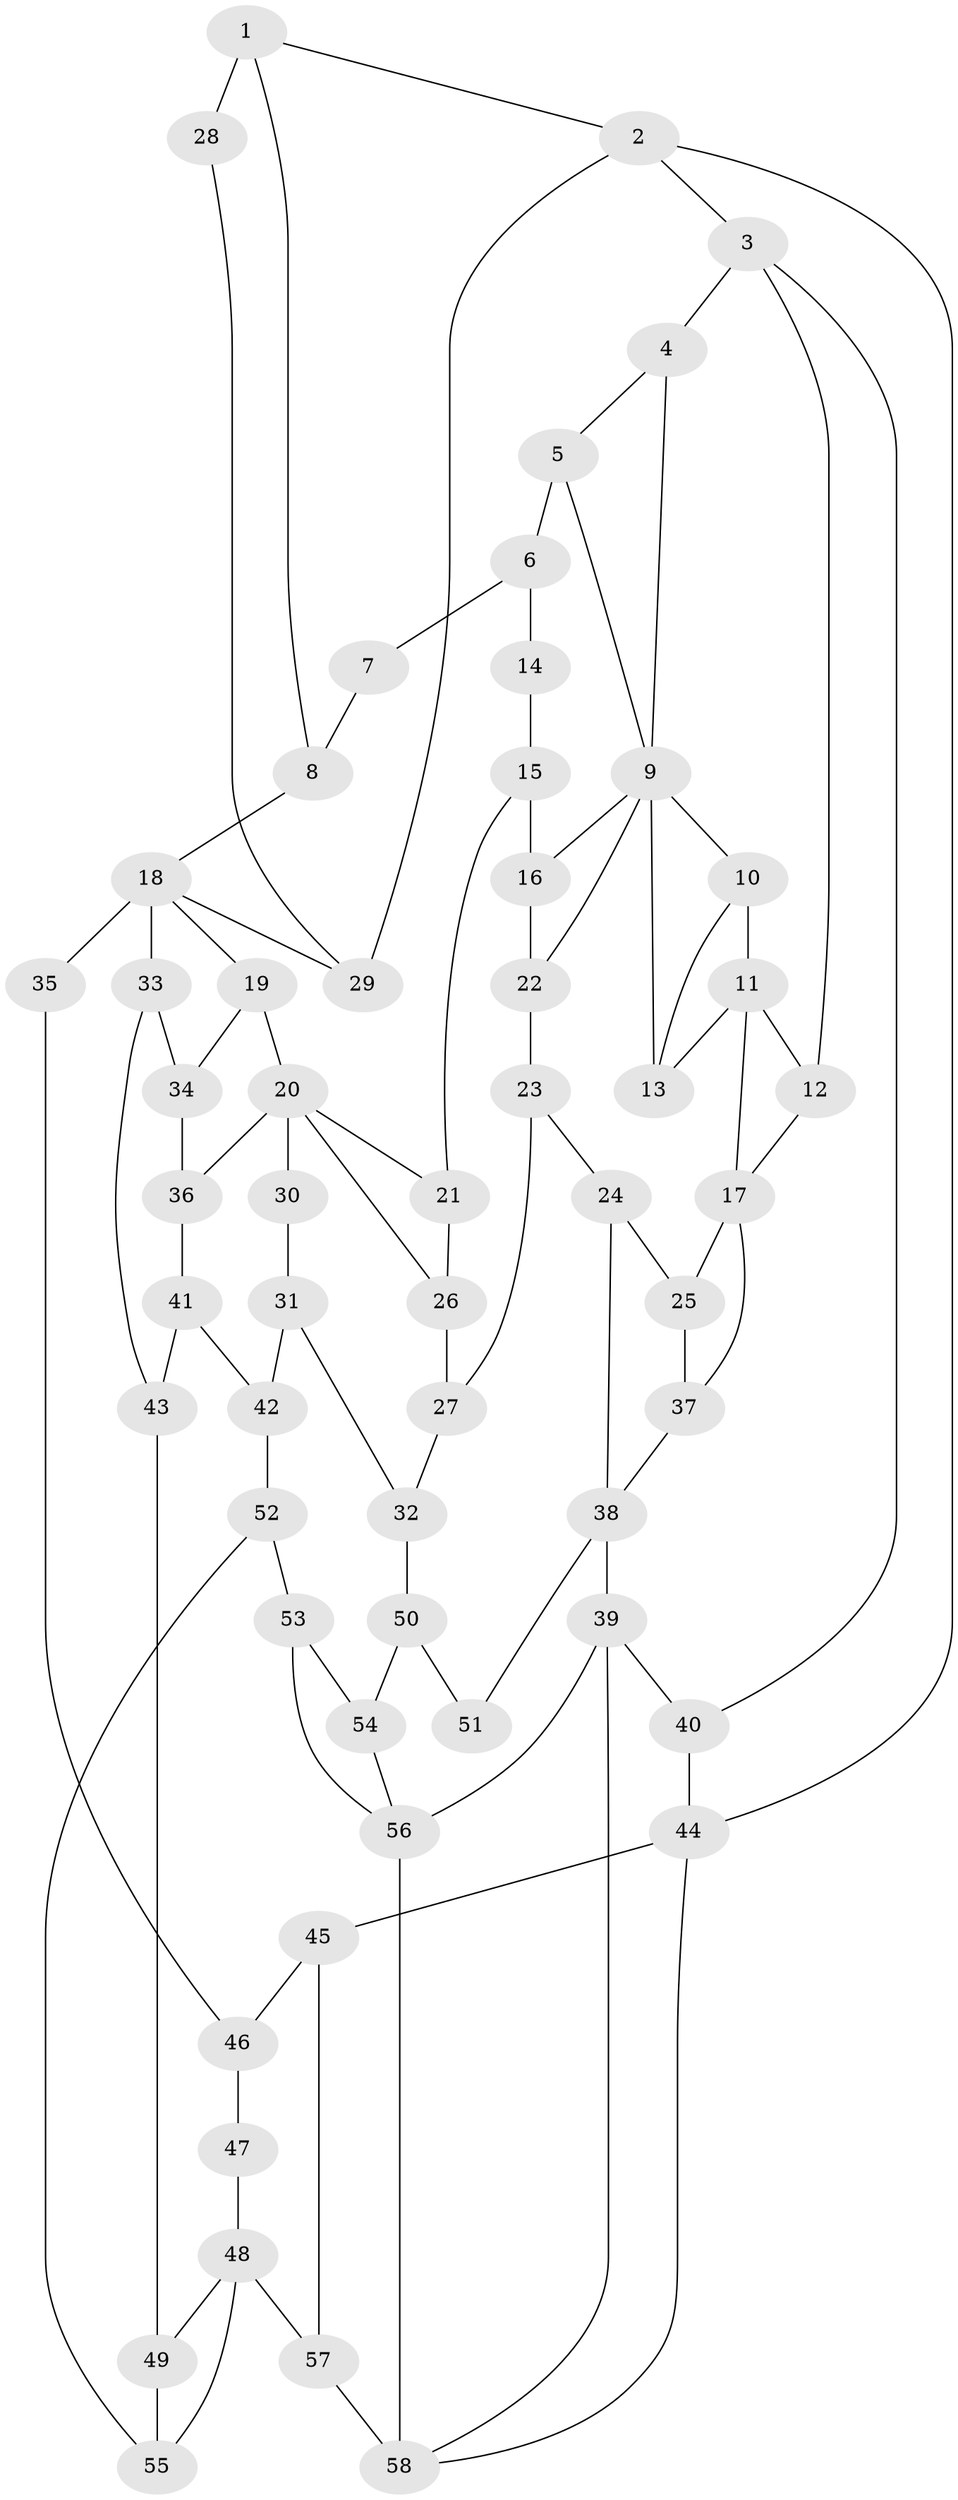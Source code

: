 // original degree distribution, {3: 0.020833333333333332, 5: 0.5416666666666666, 6: 0.20833333333333334, 4: 0.22916666666666666}
// Generated by graph-tools (version 1.1) at 2025/54/03/04/25 22:54:29]
// undirected, 58 vertices, 92 edges
graph export_dot {
  node [color=gray90,style=filled];
  1;
  2;
  3;
  4;
  5;
  6;
  7;
  8;
  9;
  10;
  11;
  12;
  13;
  14;
  15;
  16;
  17;
  18;
  19;
  20;
  21;
  22;
  23;
  24;
  25;
  26;
  27;
  28;
  29;
  30;
  31;
  32;
  33;
  34;
  35;
  36;
  37;
  38;
  39;
  40;
  41;
  42;
  43;
  44;
  45;
  46;
  47;
  48;
  49;
  50;
  51;
  52;
  53;
  54;
  55;
  56;
  57;
  58;
  1 -- 2 [weight=1.0];
  1 -- 8 [weight=1.0];
  1 -- 28 [weight=2.0];
  2 -- 3 [weight=1.0];
  2 -- 29 [weight=1.0];
  2 -- 44 [weight=1.0];
  3 -- 4 [weight=1.0];
  3 -- 12 [weight=1.0];
  3 -- 40 [weight=1.0];
  4 -- 5 [weight=1.0];
  4 -- 9 [weight=1.0];
  5 -- 6 [weight=2.0];
  5 -- 9 [weight=1.0];
  6 -- 7 [weight=2.0];
  6 -- 14 [weight=2.0];
  7 -- 8 [weight=1.0];
  8 -- 18 [weight=1.0];
  9 -- 10 [weight=1.0];
  9 -- 13 [weight=1.0];
  9 -- 16 [weight=1.0];
  9 -- 22 [weight=1.0];
  10 -- 11 [weight=1.0];
  10 -- 13 [weight=1.0];
  11 -- 12 [weight=1.0];
  11 -- 13 [weight=1.0];
  11 -- 17 [weight=3.0];
  12 -- 17 [weight=1.0];
  14 -- 15 [weight=1.0];
  15 -- 16 [weight=1.0];
  15 -- 21 [weight=1.0];
  16 -- 22 [weight=1.0];
  17 -- 25 [weight=1.0];
  17 -- 37 [weight=1.0];
  18 -- 19 [weight=1.0];
  18 -- 29 [weight=1.0];
  18 -- 33 [weight=1.0];
  18 -- 35 [weight=2.0];
  19 -- 20 [weight=1.0];
  19 -- 34 [weight=1.0];
  20 -- 21 [weight=1.0];
  20 -- 26 [weight=1.0];
  20 -- 30 [weight=2.0];
  20 -- 36 [weight=1.0];
  21 -- 26 [weight=1.0];
  22 -- 23 [weight=1.0];
  23 -- 24 [weight=1.0];
  23 -- 27 [weight=1.0];
  24 -- 25 [weight=1.0];
  24 -- 38 [weight=1.0];
  25 -- 37 [weight=1.0];
  26 -- 27 [weight=1.0];
  27 -- 32 [weight=1.0];
  28 -- 29 [weight=1.0];
  30 -- 31 [weight=1.0];
  31 -- 32 [weight=1.0];
  31 -- 42 [weight=1.0];
  32 -- 50 [weight=1.0];
  33 -- 34 [weight=1.0];
  33 -- 43 [weight=1.0];
  34 -- 36 [weight=1.0];
  35 -- 46 [weight=1.0];
  36 -- 41 [weight=1.0];
  37 -- 38 [weight=1.0];
  38 -- 39 [weight=2.0];
  38 -- 51 [weight=2.0];
  39 -- 40 [weight=2.0];
  39 -- 56 [weight=1.0];
  39 -- 58 [weight=1.0];
  40 -- 44 [weight=1.0];
  41 -- 42 [weight=1.0];
  41 -- 43 [weight=1.0];
  42 -- 52 [weight=1.0];
  43 -- 49 [weight=1.0];
  44 -- 45 [weight=1.0];
  44 -- 58 [weight=1.0];
  45 -- 46 [weight=1.0];
  45 -- 57 [weight=1.0];
  46 -- 47 [weight=1.0];
  47 -- 48 [weight=2.0];
  48 -- 49 [weight=1.0];
  48 -- 55 [weight=1.0];
  48 -- 57 [weight=2.0];
  49 -- 55 [weight=1.0];
  50 -- 51 [weight=1.0];
  50 -- 54 [weight=1.0];
  52 -- 53 [weight=1.0];
  52 -- 55 [weight=1.0];
  53 -- 54 [weight=1.0];
  53 -- 56 [weight=1.0];
  54 -- 56 [weight=1.0];
  56 -- 58 [weight=2.0];
  57 -- 58 [weight=2.0];
}
